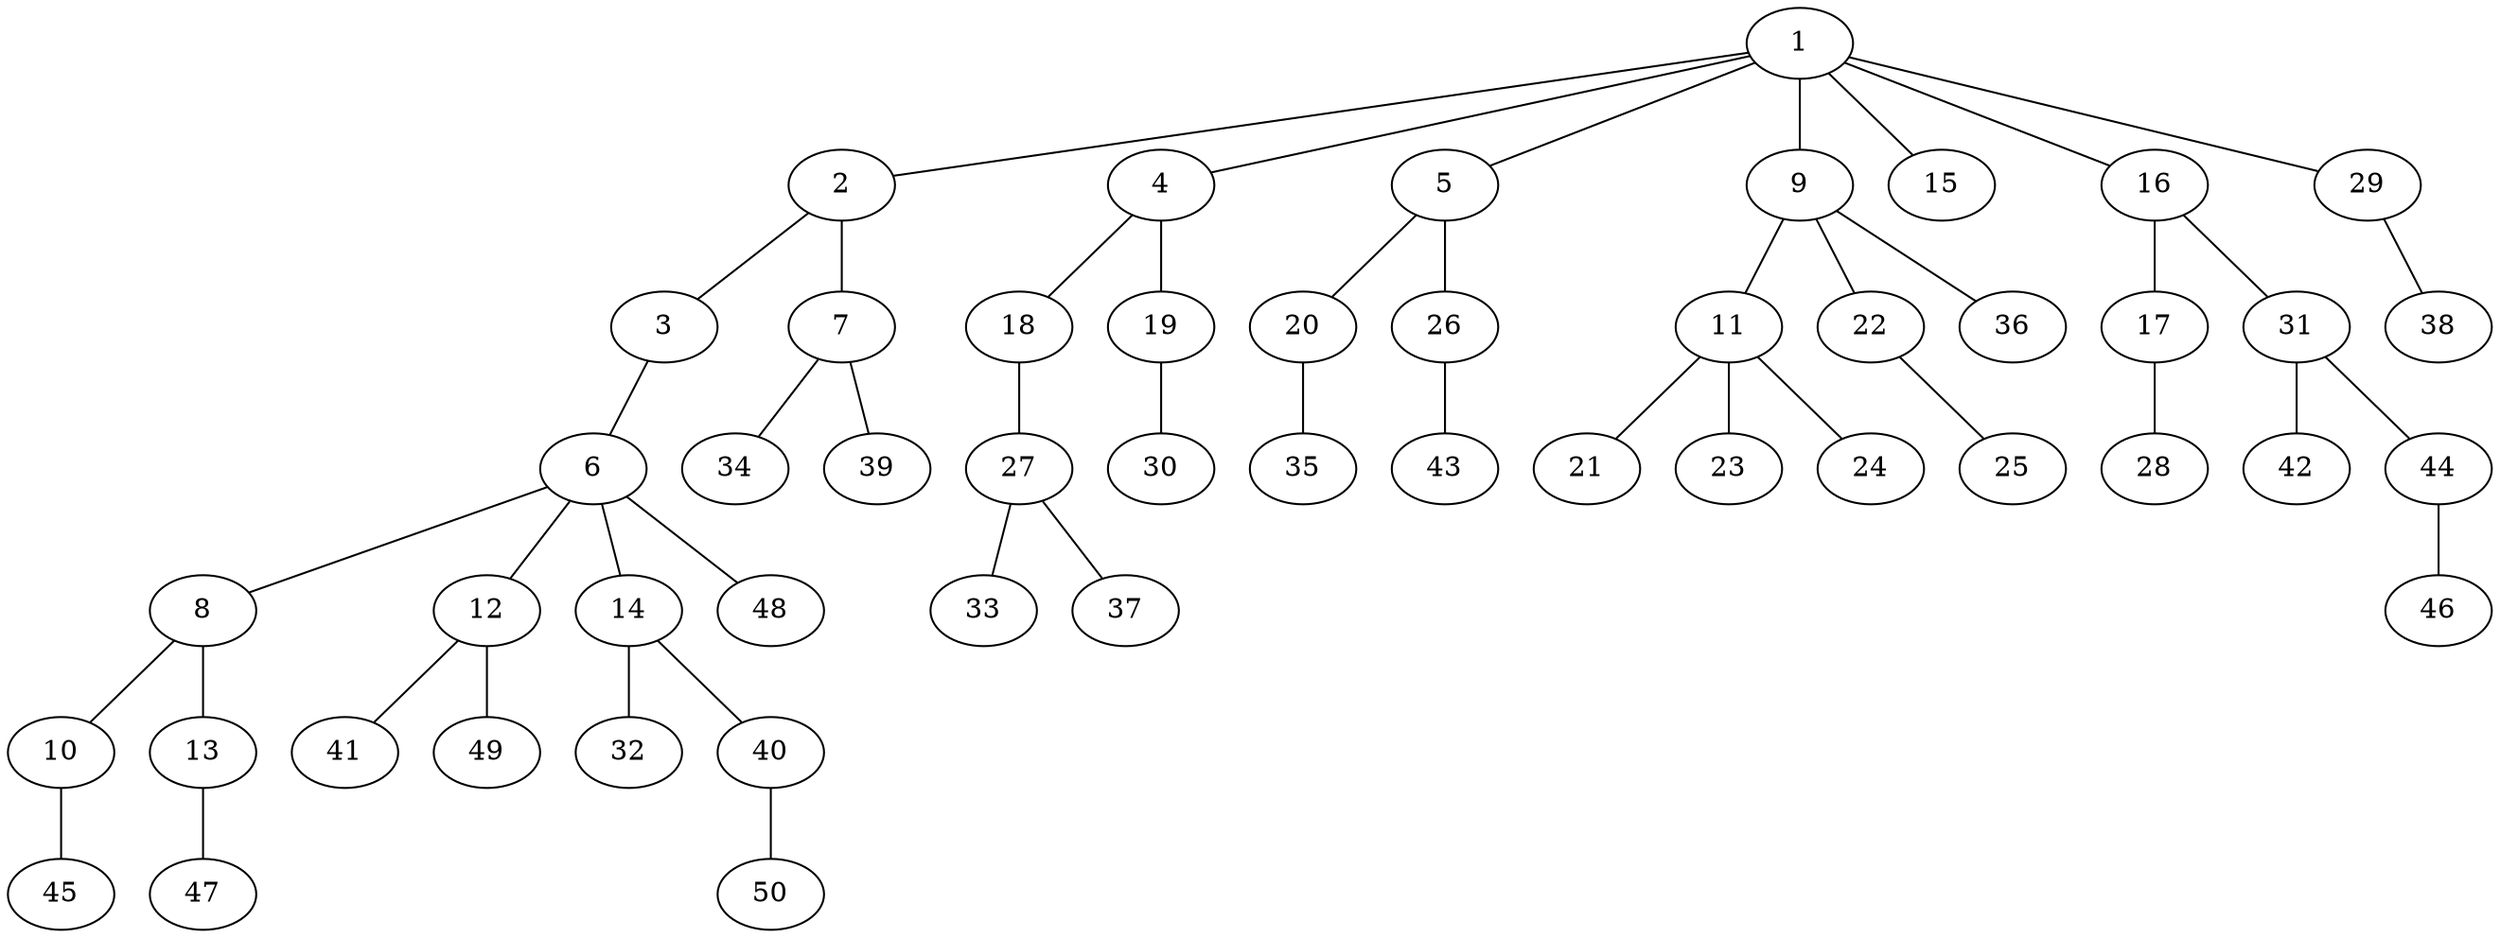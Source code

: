 graph graphname {1--2
1--4
1--5
1--9
1--15
1--16
1--29
2--3
2--7
3--6
4--18
4--19
5--20
5--26
6--8
6--12
6--14
6--48
7--34
7--39
8--10
8--13
9--11
9--22
9--36
10--45
11--21
11--23
11--24
12--41
12--49
13--47
14--32
14--40
16--17
16--31
17--28
18--27
19--30
20--35
22--25
26--43
27--33
27--37
29--38
31--42
31--44
40--50
44--46
}